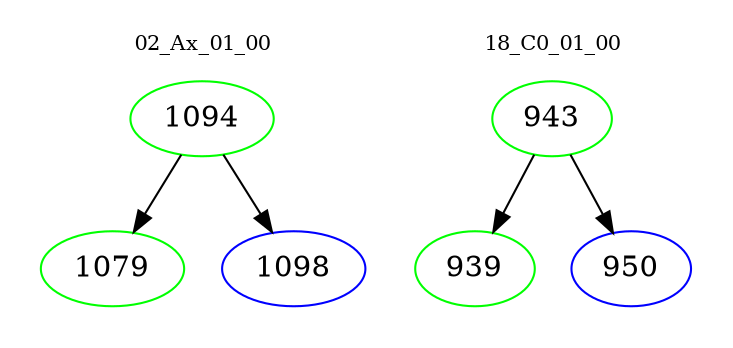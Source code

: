 digraph{
subgraph cluster_0 {
color = white
label = "02_Ax_01_00";
fontsize=10;
T0_1094 [label="1094", color="green"]
T0_1094 -> T0_1079 [color="black"]
T0_1079 [label="1079", color="green"]
T0_1094 -> T0_1098 [color="black"]
T0_1098 [label="1098", color="blue"]
}
subgraph cluster_1 {
color = white
label = "18_C0_01_00";
fontsize=10;
T1_943 [label="943", color="green"]
T1_943 -> T1_939 [color="black"]
T1_939 [label="939", color="green"]
T1_943 -> T1_950 [color="black"]
T1_950 [label="950", color="blue"]
}
}

